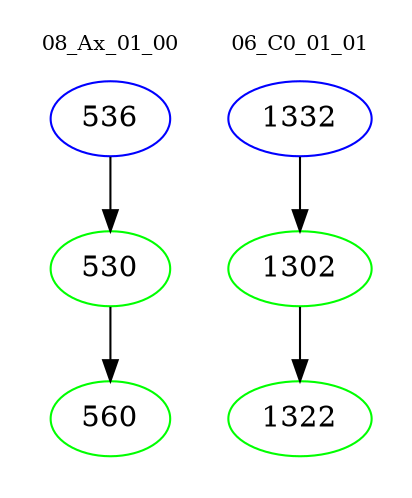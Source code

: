 digraph{
subgraph cluster_0 {
color = white
label = "08_Ax_01_00";
fontsize=10;
T0_536 [label="536", color="blue"]
T0_536 -> T0_530 [color="black"]
T0_530 [label="530", color="green"]
T0_530 -> T0_560 [color="black"]
T0_560 [label="560", color="green"]
}
subgraph cluster_1 {
color = white
label = "06_C0_01_01";
fontsize=10;
T1_1332 [label="1332", color="blue"]
T1_1332 -> T1_1302 [color="black"]
T1_1302 [label="1302", color="green"]
T1_1302 -> T1_1322 [color="black"]
T1_1322 [label="1322", color="green"]
}
}
